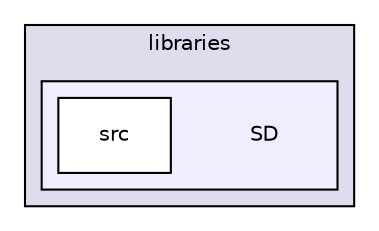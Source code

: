 digraph "C:/Program Files (x86)/Arduino/libraries/SD" {
  compound=true
  node [ fontsize="10", fontname="Helvetica"];
  edge [ labelfontsize="10", labelfontname="Helvetica"];
  subgraph clusterdir_fea9f0b346f511d617f3958ccd65594b {
    graph [ bgcolor="#ddddee", pencolor="black", label="libraries" fontname="Helvetica", fontsize="10", URL="dir_fea9f0b346f511d617f3958ccd65594b.html"]
  subgraph clusterdir_664a037a72a9f802de753843fef94634 {
    graph [ bgcolor="#eeeeff", pencolor="black", label="" URL="dir_664a037a72a9f802de753843fef94634.html"];
    dir_664a037a72a9f802de753843fef94634 [shape=plaintext label="SD"];
    dir_30cf3928fc1916d57cd69b5c1a1816a2 [shape=box label="src" color="black" fillcolor="white" style="filled" URL="dir_30cf3928fc1916d57cd69b5c1a1816a2.html"];
  }
  }
}
